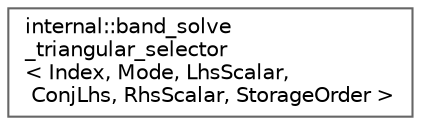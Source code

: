digraph "类继承关系图"
{
 // LATEX_PDF_SIZE
  bgcolor="transparent";
  edge [fontname=Helvetica,fontsize=10,labelfontname=Helvetica,labelfontsize=10];
  node [fontname=Helvetica,fontsize=10,shape=box,height=0.2,width=0.4];
  rankdir="LR";
  Node0 [id="Node000000",label="internal::band_solve\l_triangular_selector\l\< Index, Mode, LhsScalar,\l ConjLhs, RhsScalar, StorageOrder \>",height=0.2,width=0.4,color="grey40", fillcolor="white", style="filled",URL="$structinternal_1_1band__solve__triangular__selector.html",tooltip=" "];
}
